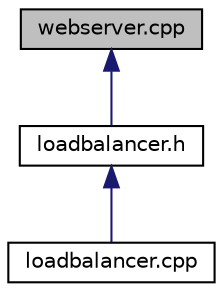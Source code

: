 digraph "webserver.cpp"
{
  edge [fontname="Helvetica",fontsize="10",labelfontname="Helvetica",labelfontsize="10"];
  node [fontname="Helvetica",fontsize="10",shape=record];
  Node3 [label="webserver.cpp",height=0.2,width=0.4,color="black", fillcolor="grey75", style="filled", fontcolor="black"];
  Node3 -> Node4 [dir="back",color="midnightblue",fontsize="10",style="solid",fontname="Helvetica"];
  Node4 [label="loadbalancer.h",height=0.2,width=0.4,color="black", fillcolor="white", style="filled",URL="$loadbalancer_8h.html"];
  Node4 -> Node5 [dir="back",color="midnightblue",fontsize="10",style="solid",fontname="Helvetica"];
  Node5 [label="loadbalancer.cpp",height=0.2,width=0.4,color="black", fillcolor="white", style="filled",URL="$loadbalancer_8cpp.html"];
}
